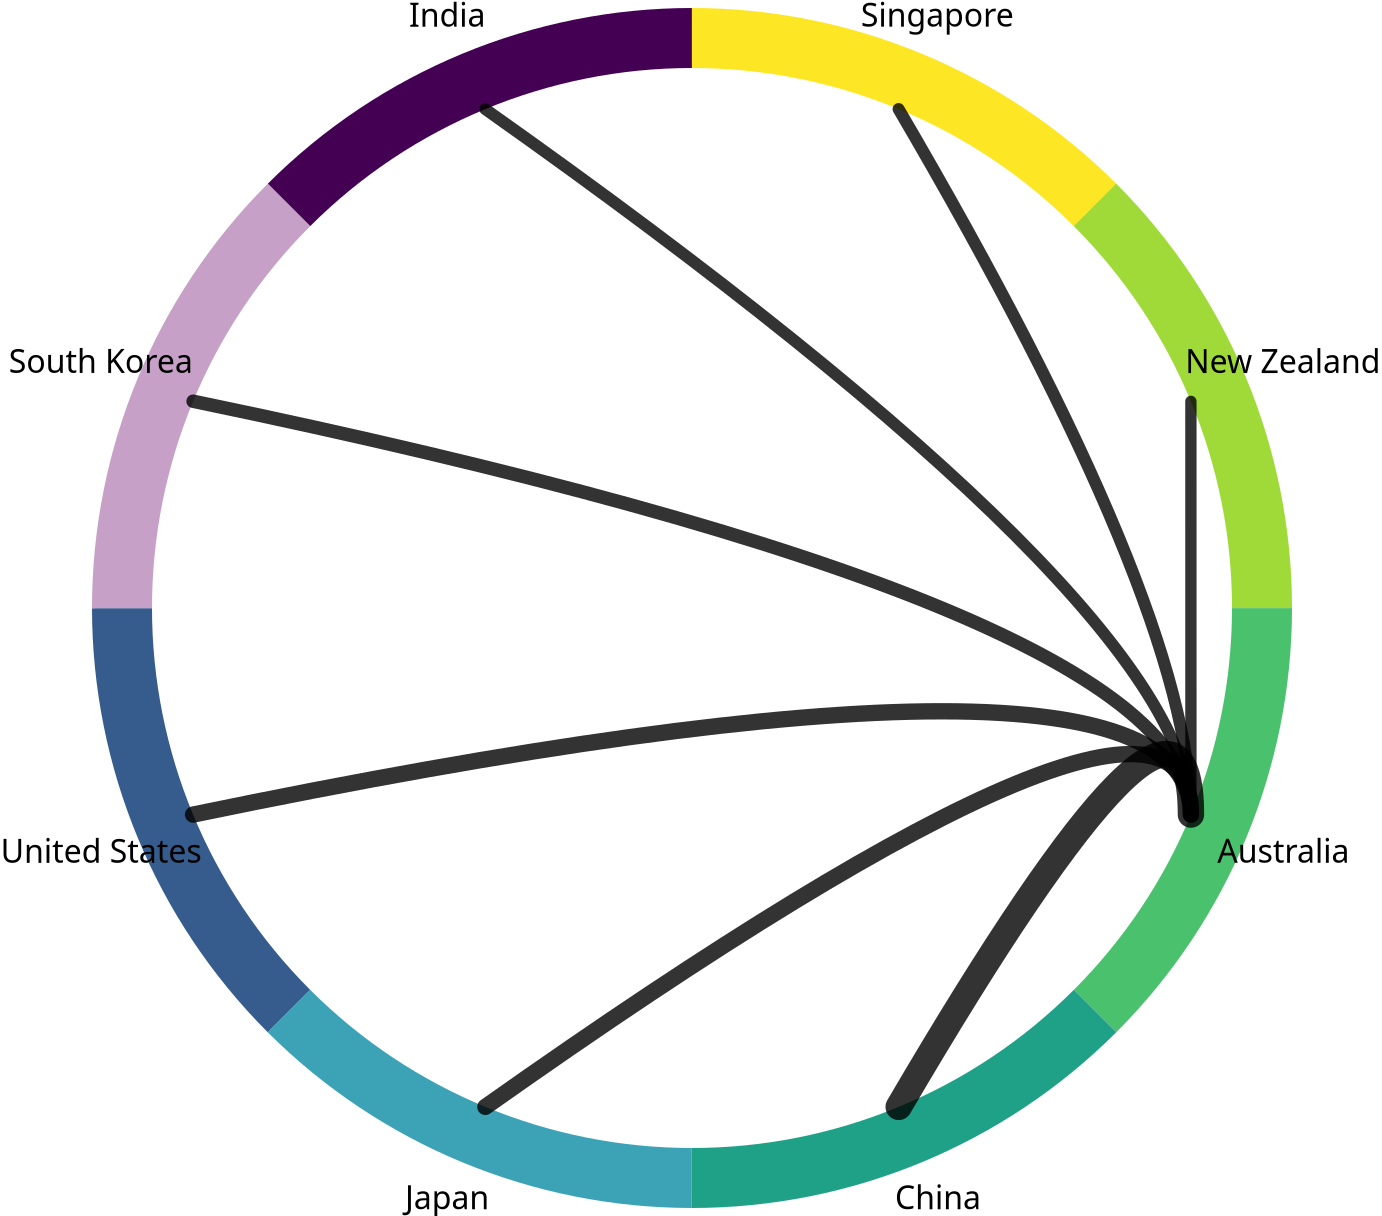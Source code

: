 {
  "$schema": "https://vega.github.io/schema/vega/v5.json",
  "width": 600,
  "height": 600,

  "signals": [
    {
      "name": "year",
      "value": "2021",
      "bind": {
        "input": "select",
        "options": ["2021", "2022"],
        "name": "Year: "
      }
    },
    { "name": "centerX", "update": "width / 2" },
    { "name": "centerY", "update": "height / 2" },
    { "name": "inner_radius", "value": 270 },
    { "name": "outer_radius", "value": 300 }
  ],
  "data": [
    {
      "name": "arcs",
      "values": [
        { "category": "Australia", "startAngle": 0, "endAngle": 0.785,  "color": "#fde725" },
        { "category": "China", "startAngle": 0.785, "endAngle": 1.571,  "color": "#a0da39" },
        { "category": "Japan", "startAngle": 1.571, "endAngle": 2.356,  "color": "#4ac16d" },
        { "category": "United States", "startAngle": 2.356, "endAngle": 3.142, "color": "#1fa187" },
        { "category": "South Korea", "startAngle": 3.142, "endAngle": 3.927, "color": "#3ca2b6" },
        { "category": "India", "startAngle": 3.927, "endAngle": 4.712, "color": "#365c8d" },
        { "category": "Singapore", "startAngle": 4.712, "endAngle": 5.498, "color": "#C6A0C6" },
        { "category": "New Zealand", "startAngle": 5.498, "endAngle": 6.283, "color": "#440154" }
      ]
    },
    {
      "name": "connections",
      "values": [
        { "source": "Australia", "target": "China", "value_2021": 266962, "value_2022": 316874, "sourceStartAngle": 0, "sourceEndAngle": 0.785, "targetStartAngle": 0.785, "targetEndAngle": 1.571 },
        { "source": "Australia", "target": "Japan", "value_2021": 66987, "value_2022": 143369, "sourceStartAngle": 0, "sourceEndAngle": 0.785, "targetStartAngle": 1.571, "targetEndAngle": 2.356 },
        { "source": "Australia", "target": "United States", "value_2021": 67783, "value_2022": 94628, "sourceStartAngle": 0, "sourceEndAngle": 0.785, "targetStartAngle": 2.356, "targetEndAngle": 3.142 },
        { "source": "Australia", "target": "South Korea", "value_2021": 39444, "value_2022": 77582, "sourceStartAngle": 0, "sourceEndAngle": 0.785, "targetStartAngle": 3.142, "targetEndAngle": 3.927 },
        { "source": "Australia", "target": "India", "value_2021": 27069, "value_2022": 44970, "sourceStartAngle": 0, "sourceEndAngle": 0.785, "targetStartAngle": 3.927, "targetEndAngle": 4.712 },
        { "source": "Australia", "target": "Singapore", "value_2021": 28575, "value_2022": 50891, "sourceStartAngle": 0, "sourceEndAngle": 0.785, "targetStartAngle": 4.712, "targetEndAngle": 5.498 },
        { "source": "Australia", "target": "New Zealand", "value_2021": 23652, "value_2022": 34305, "sourceStartAngle": 0, "sourceEndAngle": 0.785, "targetStartAngle": 5.498, "targetEndAngle": 6.283 }
      ],
      "transform": [
        {
          "type": "formula",
          "expr": "(datum.sourceStartAngle + datum.sourceEndAngle) / 2",
          "as": "sourceAngle"
        },
        {
          "type": "formula",
          "expr": "(datum.targetStartAngle + datum.targetEndAngle) / 2",
          "as": "targetAngle"
        },
        {
          "type": "formula",
          "expr": "inner_radius * cos(datum.sourceAngle) + centerX",
          "as": "x1"
        },
        {
          "type": "formula",
          "expr": "inner_radius * sin(datum.sourceAngle) + centerY",
          "as": "y1"
        },
        {
          "type": "formula",
          "expr": "inner_radius * cos(datum.targetAngle) + centerX",
          "as": "x2"
        },
        {
          "type": "formula",
          "expr": "inner_radius * sin(datum.targetAngle) + centerY",
          "as": "y2"
        },
        {
          "type": "formula",
          "expr": "'M' + datum.x1 + ',' + datum.y1 + ' Q' + datum.x1 + ',' + centerY + ' ' + datum.x2 + ',' + datum.y2",
          "as": "path"
        }
      ]
    }
  ],
  "marks": [
    {
      "type": "arc",
      "from": { "data": "arcs" },
      "encode": {
        "enter": {
          "fill": { "field": "color" },
          "x": { "signal": "centerX" },
          "y": { "signal": "centerY" }
        },
        "update": {
          "startAngle": { "field": "startAngle" },
          "endAngle": { "field": "endAngle" },
          "padAngle": { "value": 0 },
          "innerRadius": { "signal": "inner_radius" },
          "outerRadius": { "signal": "outer_radius" }
        }
      }
    },
    {
      "type": "text",
      "from": { "data": "arcs" },
      "encode": {
        "enter": {
          "text": { "signal": "datum.category" },
          "fontSize": { "value": 16 },
          "align": { "value": "center" },
          "baseline": { "value": "middle" },
          "fill": { "value": "black" },
          "font": { "value": "Lora" }  
        },
        "update": {
          "x": {
            "signal": "centerX + (outer_radius + 20) * cos((datum.startAngle + datum.endAngle) / 2)"
          },
          "y": {
            "signal": "centerY + (outer_radius + 20) * sin((datum.startAngle + datum.endAngle) / 2)"
          }
        }
      }
    },
    {
      "type": "path",
      "from": { "data": "connections" },
      "encode": {
        "enter": {
          "opacity": { "value": 0.8 },
          "stroke": { "value": "black" },
          "strokeCap": { "value": "round" }
        },
        "update": {
          "path": { "field": "path" },
          "strokeWidth": {
            "signal": "clamp(pow(datum['value_' + year], 0.35) / 6, 2, 25)"
          },
          "tooltip": {
            "signal": "datum.target + ' and Australia: ' + datum['value_' + year] + ' ($ million)'",
            "font": { "value": "Lora" }  
          }
        }
      }
    }
  ]
}

